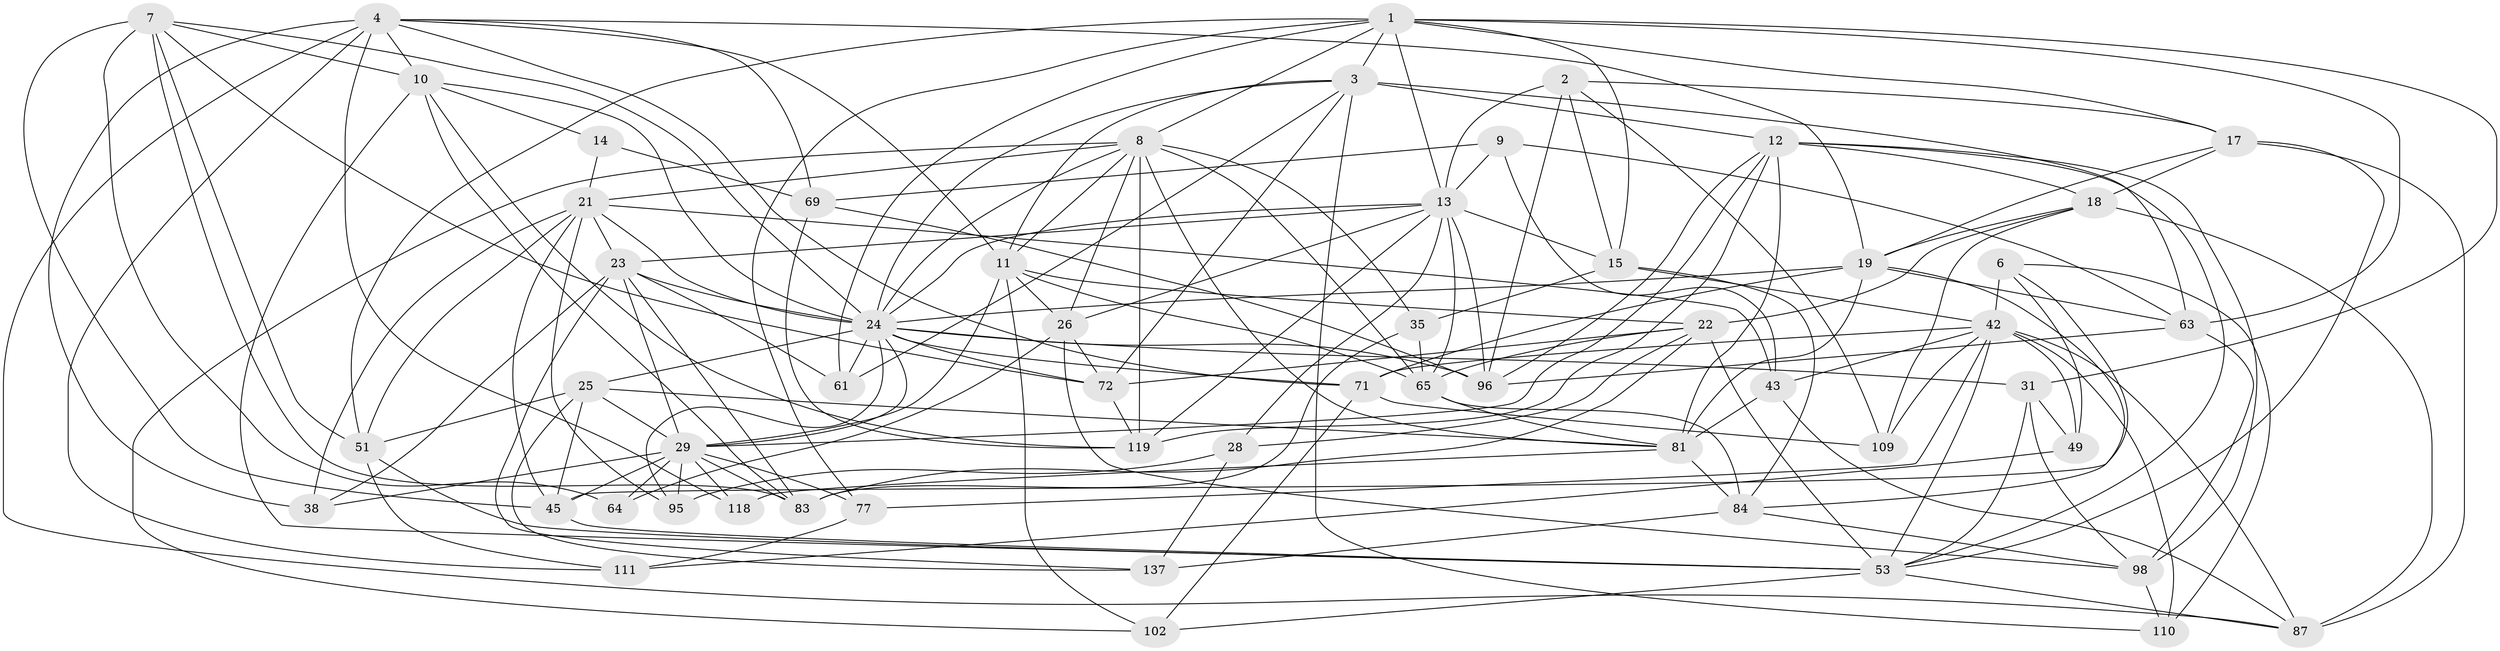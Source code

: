 // original degree distribution, {4: 1.0}
// Generated by graph-tools (version 1.1) at 2025/20/03/04/25 18:20:35]
// undirected, 56 vertices, 177 edges
graph export_dot {
graph [start="1"]
  node [color=gray90,style=filled];
  1 [super="+16+134"];
  2 [super="+20"];
  3 [super="+108+115"];
  4 [super="+5+114"];
  6;
  7 [super="+46+52"];
  8 [super="+32+36"];
  9;
  10 [super="+68+97"];
  11 [super="+124+60"];
  12 [super="+122+123"];
  13 [super="+55+74"];
  14;
  15 [super="+129"];
  17 [super="+126"];
  18 [super="+44"];
  19 [super="+104+94"];
  21 [super="+48+30+27"];
  22 [super="+140+37"];
  23 [super="+33+105+90"];
  24 [super="+47+106+56+41"];
  25 [super="+91+138"];
  26 [super="+39"];
  28;
  29 [super="+40+58"];
  31 [super="+128"];
  35;
  38 [super="+88"];
  42 [super="+112+75+120"];
  43 [super="+93+116"];
  45 [super="+130"];
  49;
  51 [super="+125"];
  53 [super="+101+70"];
  61;
  63 [super="+100"];
  64;
  65 [super="+82+73"];
  69 [super="+76"];
  71 [super="+79"];
  72 [super="+113"];
  77;
  81 [super="+89+103"];
  83 [super="+85"];
  84 [super="+107"];
  87 [super="+121"];
  95 [super="+141"];
  96 [super="+117"];
  98 [super="+139"];
  102;
  109;
  110;
  111;
  118;
  119 [super="+136"];
  137;
  1 -- 8;
  1 -- 51;
  1 -- 61;
  1 -- 31;
  1 -- 63;
  1 -- 15;
  1 -- 77;
  1 -- 17;
  1 -- 3;
  1 -- 13;
  2 -- 17;
  2 -- 109;
  2 -- 13 [weight=2];
  2 -- 15;
  2 -- 96;
  3 -- 72;
  3 -- 11;
  3 -- 12;
  3 -- 61;
  3 -- 24;
  3 -- 110;
  3 -- 63;
  4 -- 118 [weight=2];
  4 -- 11;
  4 -- 19;
  4 -- 38;
  4 -- 87;
  4 -- 71;
  4 -- 10;
  4 -- 111;
  4 -- 69;
  6 -- 49;
  6 -- 110;
  6 -- 42;
  6 -- 45;
  7 -- 64 [weight=2];
  7 -- 83;
  7 -- 10;
  7 -- 72;
  7 -- 51;
  7 -- 24;
  7 -- 45;
  8 -- 65;
  8 -- 26;
  8 -- 102;
  8 -- 21;
  8 -- 81;
  8 -- 35;
  8 -- 119;
  8 -- 11;
  8 -- 24;
  9 -- 69;
  9 -- 13;
  9 -- 43;
  9 -- 63;
  10 -- 83;
  10 -- 14;
  10 -- 53;
  10 -- 119;
  10 -- 24 [weight=2];
  11 -- 22;
  11 -- 26;
  11 -- 65;
  11 -- 29;
  11 -- 102;
  12 -- 53;
  12 -- 98;
  12 -- 96;
  12 -- 119;
  12 -- 81;
  12 -- 18;
  12 -- 29;
  13 -- 119;
  13 -- 28;
  13 -- 15;
  13 -- 23;
  13 -- 24;
  13 -- 96;
  13 -- 65;
  13 -- 26;
  14 -- 69 [weight=2];
  14 -- 21;
  15 -- 35;
  15 -- 42;
  15 -- 84;
  17 -- 53;
  17 -- 18;
  17 -- 87;
  17 -- 19;
  18 -- 109;
  18 -- 22;
  18 -- 19;
  18 -- 87;
  19 -- 63;
  19 -- 71;
  19 -- 24;
  19 -- 81;
  19 -- 84;
  21 -- 43 [weight=2];
  21 -- 95 [weight=2];
  21 -- 38 [weight=2];
  21 -- 51;
  21 -- 45;
  21 -- 23;
  21 -- 24;
  22 -- 72;
  22 -- 28;
  22 -- 83;
  22 -- 65 [weight=2];
  22 -- 53;
  23 -- 61;
  23 -- 38;
  23 -- 137;
  23 -- 83;
  23 -- 24 [weight=3];
  23 -- 29;
  24 -- 29;
  24 -- 95 [weight=2];
  24 -- 31 [weight=2];
  24 -- 25 [weight=2];
  24 -- 72;
  24 -- 71;
  24 -- 61;
  24 -- 96;
  25 -- 137;
  25 -- 51;
  25 -- 29 [weight=2];
  25 -- 81;
  25 -- 45;
  26 -- 72;
  26 -- 64;
  26 -- 98;
  28 -- 137;
  28 -- 95;
  29 -- 38 [weight=2];
  29 -- 45;
  29 -- 118;
  29 -- 95;
  29 -- 64;
  29 -- 83;
  29 -- 77;
  31 -- 49;
  31 -- 53;
  31 -- 98;
  35 -- 65;
  35 -- 83;
  42 -- 109;
  42 -- 49;
  42 -- 110;
  42 -- 43;
  42 -- 71;
  42 -- 53;
  42 -- 77;
  42 -- 87;
  43 -- 81;
  43 -- 87;
  45 -- 53;
  49 -- 111;
  51 -- 111;
  51 -- 53;
  53 -- 102;
  53 -- 87;
  63 -- 98;
  63 -- 96;
  65 -- 84;
  65 -- 81;
  69 -- 119;
  69 -- 96;
  71 -- 102;
  71 -- 109;
  72 -- 119;
  77 -- 111;
  81 -- 84;
  81 -- 118;
  84 -- 137;
  84 -- 98;
  98 -- 110;
}
